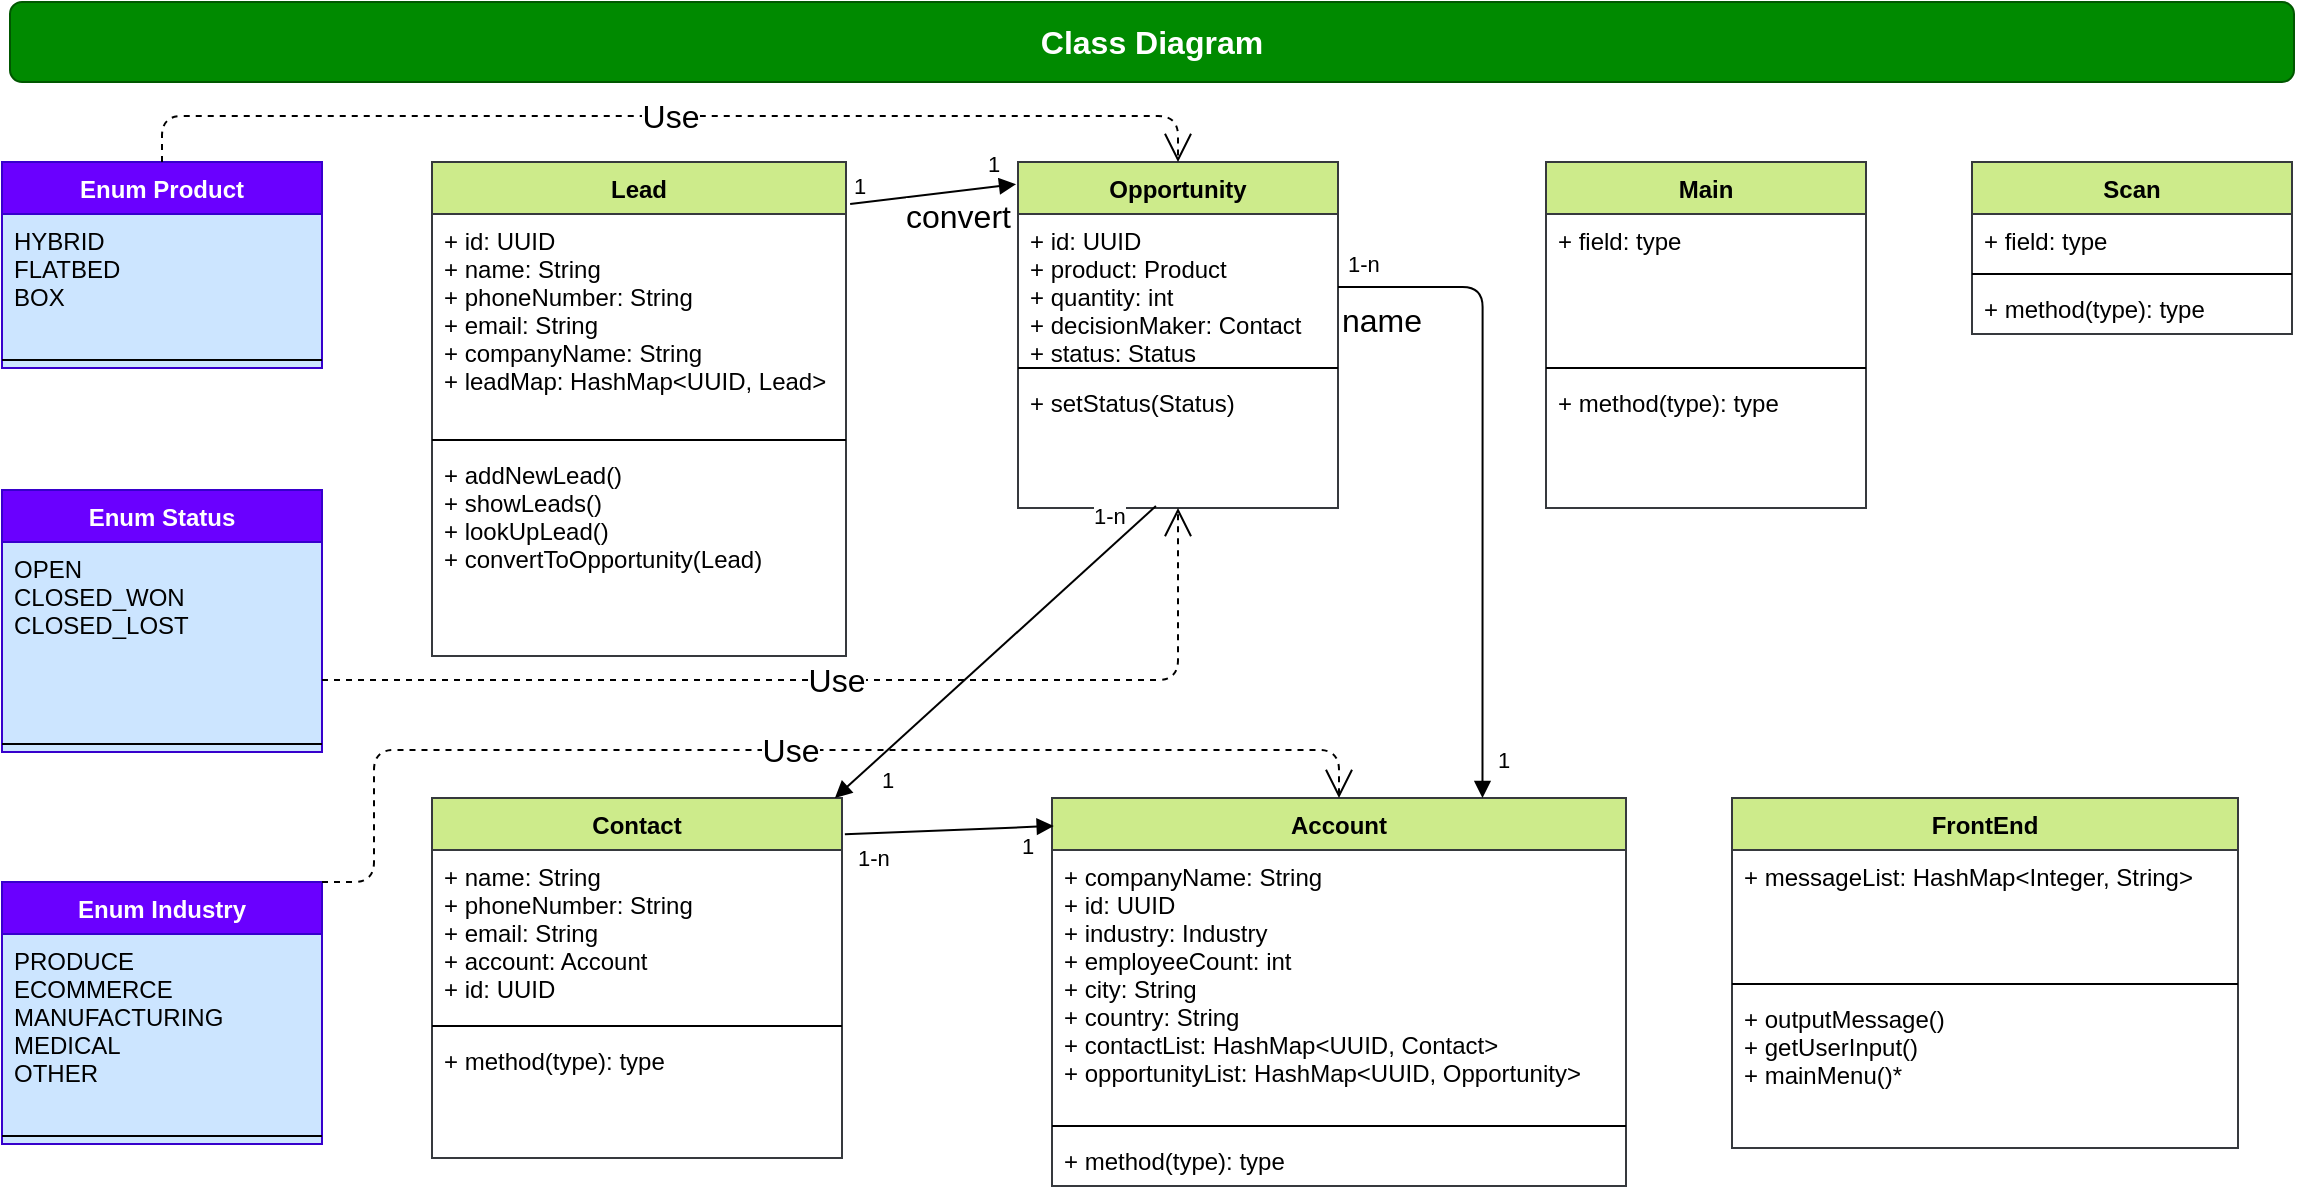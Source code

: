 <mxfile version="14.6.13" type="device"><diagram id="zRnogB2254eo7cq1ihcv" name="Page-1"><mxGraphModel dx="1422" dy="1960" grid="0" gridSize="10" guides="1" tooltips="1" connect="1" arrows="1" fold="1" page="1" pageScale="1" pageWidth="827" pageHeight="1169" math="0" shadow="0"><root><mxCell id="0"/><mxCell id="1" parent="0"/><mxCell id="IQnJFdTCfPWkzdvYTakq-2" value="&lt;font style=&quot;font-size: 16px&quot;&gt;&lt;b&gt;Class Diagram&lt;/b&gt;&lt;/font&gt;" style="rounded=1;whiteSpace=wrap;html=1;fillColor=#008a00;strokeColor=#005700;fontColor=#ffffff;" parent="1" vertex="1"><mxGeometry x="151" y="-140" width="1142" height="40" as="geometry"/></mxCell><mxCell id="IQnJFdTCfPWkzdvYTakq-8" value="Enum Product&#xA;" style="swimlane;fontStyle=1;align=center;verticalAlign=top;childLayout=stackLayout;horizontal=1;startSize=26;horizontalStack=0;resizeParent=1;resizeParentMax=0;resizeLast=0;collapsible=1;marginBottom=0;fillColor=#6a00ff;strokeColor=#3700CC;swimlaneFillColor=#CCE5FF;fontColor=#ffffff;" parent="1" vertex="1"><mxGeometry x="147" y="-60" width="160" height="103" as="geometry"/></mxCell><mxCell id="IQnJFdTCfPWkzdvYTakq-9" value="HYBRID&#xA;FLATBED&#xA;BOX&#xA;&#xA;" style="text;strokeColor=none;fillColor=none;align=left;verticalAlign=top;spacingLeft=4;spacingRight=4;overflow=hidden;rotatable=0;points=[[0,0.5],[1,0.5]];portConstraint=eastwest;" parent="IQnJFdTCfPWkzdvYTakq-8" vertex="1"><mxGeometry y="26" width="160" height="69" as="geometry"/></mxCell><mxCell id="IQnJFdTCfPWkzdvYTakq-10" value="" style="line;strokeWidth=1;fillColor=none;align=left;verticalAlign=middle;spacingTop=-1;spacingLeft=3;spacingRight=3;rotatable=0;labelPosition=right;points=[];portConstraint=eastwest;" parent="IQnJFdTCfPWkzdvYTakq-8" vertex="1"><mxGeometry y="95" width="160" height="8" as="geometry"/></mxCell><mxCell id="IQnJFdTCfPWkzdvYTakq-12" value="Contact" style="swimlane;fontStyle=1;align=center;verticalAlign=top;childLayout=stackLayout;horizontal=1;startSize=26;horizontalStack=0;resizeParent=1;resizeParentMax=0;resizeLast=0;collapsible=1;marginBottom=0;fillColor=#cdeb8b;strokeColor=#36393d;" parent="1" vertex="1"><mxGeometry x="362" y="258" width="205" height="180" as="geometry"/></mxCell><mxCell id="IQnJFdTCfPWkzdvYTakq-13" value="+ name: String&#xA;+ phoneNumber: String&#xA;+ email: String&#xA;+ account: Account&#xA;+ id: UUID&#xA;&#xA;&#xA;" style="text;strokeColor=none;fillColor=none;align=left;verticalAlign=top;spacingLeft=4;spacingRight=4;overflow=hidden;rotatable=0;points=[[0,0.5],[1,0.5]];portConstraint=eastwest;" parent="IQnJFdTCfPWkzdvYTakq-12" vertex="1"><mxGeometry y="26" width="205" height="84" as="geometry"/></mxCell><mxCell id="IQnJFdTCfPWkzdvYTakq-14" value="" style="line;strokeWidth=1;fillColor=none;align=left;verticalAlign=middle;spacingTop=-1;spacingLeft=3;spacingRight=3;rotatable=0;labelPosition=right;points=[];portConstraint=eastwest;" parent="IQnJFdTCfPWkzdvYTakq-12" vertex="1"><mxGeometry y="110" width="205" height="8" as="geometry"/></mxCell><mxCell id="IQnJFdTCfPWkzdvYTakq-15" value="+ method(type): type" style="text;strokeColor=none;fillColor=none;align=left;verticalAlign=top;spacingLeft=4;spacingRight=4;overflow=hidden;rotatable=0;points=[[0,0.5],[1,0.5]];portConstraint=eastwest;" parent="IQnJFdTCfPWkzdvYTakq-12" vertex="1"><mxGeometry y="118" width="205" height="62" as="geometry"/></mxCell><mxCell id="IQnJFdTCfPWkzdvYTakq-24" value="Main" style="swimlane;fontStyle=1;align=center;verticalAlign=top;childLayout=stackLayout;horizontal=1;startSize=26;horizontalStack=0;resizeParent=1;resizeParentMax=0;resizeLast=0;collapsible=1;marginBottom=0;fillColor=#cdeb8b;strokeColor=#36393d;" parent="1" vertex="1"><mxGeometry x="919" y="-60" width="160" height="173" as="geometry"/></mxCell><mxCell id="IQnJFdTCfPWkzdvYTakq-25" value="+ field: type" style="text;strokeColor=none;fillColor=none;align=left;verticalAlign=top;spacingLeft=4;spacingRight=4;overflow=hidden;rotatable=0;points=[[0,0.5],[1,0.5]];portConstraint=eastwest;" parent="IQnJFdTCfPWkzdvYTakq-24" vertex="1"><mxGeometry y="26" width="160" height="73" as="geometry"/></mxCell><mxCell id="IQnJFdTCfPWkzdvYTakq-26" value="" style="line;strokeWidth=1;fillColor=none;align=left;verticalAlign=middle;spacingTop=-1;spacingLeft=3;spacingRight=3;rotatable=0;labelPosition=right;points=[];portConstraint=eastwest;" parent="IQnJFdTCfPWkzdvYTakq-24" vertex="1"><mxGeometry y="99" width="160" height="8" as="geometry"/></mxCell><mxCell id="IQnJFdTCfPWkzdvYTakq-27" value="+ method(type): type" style="text;strokeColor=none;fillColor=none;align=left;verticalAlign=top;spacingLeft=4;spacingRight=4;overflow=hidden;rotatable=0;points=[[0,0.5],[1,0.5]];portConstraint=eastwest;" parent="IQnJFdTCfPWkzdvYTakq-24" vertex="1"><mxGeometry y="107" width="160" height="66" as="geometry"/></mxCell><mxCell id="IQnJFdTCfPWkzdvYTakq-40" value="Enum Status&#xA; " style="swimlane;fontStyle=1;align=center;verticalAlign=top;childLayout=stackLayout;horizontal=1;startSize=26;horizontalStack=0;resizeParent=1;resizeParentMax=0;resizeLast=0;collapsible=1;marginBottom=0;fillColor=#6a00ff;strokeColor=#3700CC;swimlaneFillColor=#CCE5FF;fontColor=#ffffff;" parent="1" vertex="1"><mxGeometry x="147" y="104" width="160" height="131" as="geometry"/></mxCell><mxCell id="IQnJFdTCfPWkzdvYTakq-41" value="OPEN&#xA;CLOSED_WON&#xA;CLOSED_LOST&#xA;" style="text;strokeColor=none;fillColor=none;align=left;verticalAlign=top;spacingLeft=4;spacingRight=4;overflow=hidden;rotatable=0;points=[[0,0.5],[1,0.5]];portConstraint=eastwest;" parent="IQnJFdTCfPWkzdvYTakq-40" vertex="1"><mxGeometry y="26" width="160" height="97" as="geometry"/></mxCell><mxCell id="IQnJFdTCfPWkzdvYTakq-42" value="" style="line;strokeWidth=1;fillColor=none;align=left;verticalAlign=middle;spacingTop=-1;spacingLeft=3;spacingRight=3;rotatable=0;labelPosition=right;points=[];portConstraint=eastwest;" parent="IQnJFdTCfPWkzdvYTakq-40" vertex="1"><mxGeometry y="123" width="160" height="8" as="geometry"/></mxCell><mxCell id="IQnJFdTCfPWkzdvYTakq-44" value="Account" style="swimlane;fontStyle=1;align=center;verticalAlign=top;childLayout=stackLayout;horizontal=1;startSize=26;horizontalStack=0;resizeParent=1;resizeParentMax=0;resizeLast=0;collapsible=1;marginBottom=0;fillColor=#cdeb8b;strokeColor=#36393d;" parent="1" vertex="1"><mxGeometry x="672" y="258" width="287" height="194" as="geometry"/></mxCell><mxCell id="IQnJFdTCfPWkzdvYTakq-45" value="+ companyName: String&#xA;+ id: UUID&#xA;+ industry: Industry&#xA;+ employeeCount: int&#xA;+ city: String&#xA;+ country: String&#xA;+ contactList: HashMap&lt;UUID, Contact&gt;&#xA;+ opportunityList: HashMap&lt;UUID, Opportunity&gt;&#xA;&#xA;&#xA;" style="text;strokeColor=none;fillColor=none;align=left;verticalAlign=top;spacingLeft=4;spacingRight=4;overflow=hidden;rotatable=0;points=[[0,0.5],[1,0.5]];portConstraint=eastwest;" parent="IQnJFdTCfPWkzdvYTakq-44" vertex="1"><mxGeometry y="26" width="287" height="134" as="geometry"/></mxCell><mxCell id="IQnJFdTCfPWkzdvYTakq-46" value="" style="line;strokeWidth=1;fillColor=none;align=left;verticalAlign=middle;spacingTop=-1;spacingLeft=3;spacingRight=3;rotatable=0;labelPosition=right;points=[];portConstraint=eastwest;" parent="IQnJFdTCfPWkzdvYTakq-44" vertex="1"><mxGeometry y="160" width="287" height="8" as="geometry"/></mxCell><mxCell id="IQnJFdTCfPWkzdvYTakq-47" value="+ method(type): type" style="text;strokeColor=none;fillColor=none;align=left;verticalAlign=top;spacingLeft=4;spacingRight=4;overflow=hidden;rotatable=0;points=[[0,0.5],[1,0.5]];portConstraint=eastwest;" parent="IQnJFdTCfPWkzdvYTakq-44" vertex="1"><mxGeometry y="168" width="287" height="26" as="geometry"/></mxCell><mxCell id="IQnJFdTCfPWkzdvYTakq-48" value="Enum Industry&#xA;" style="swimlane;fontStyle=1;align=center;verticalAlign=top;childLayout=stackLayout;horizontal=1;startSize=26;horizontalStack=0;resizeParent=1;resizeParentMax=0;resizeLast=0;collapsible=1;marginBottom=0;fillColor=#6a00ff;strokeColor=#3700CC;swimlaneFillColor=#CCE5FF;fontColor=#ffffff;" parent="1" vertex="1"><mxGeometry x="147" y="300" width="160" height="131" as="geometry"/></mxCell><mxCell id="IQnJFdTCfPWkzdvYTakq-49" value="PRODUCE&#xA;ECOMMERCE&#xA;MANUFACTURING&#xA;MEDICAL&#xA;OTHER&#xA;" style="text;strokeColor=none;fillColor=none;align=left;verticalAlign=top;spacingLeft=4;spacingRight=4;overflow=hidden;rotatable=0;points=[[0,0.5],[1,0.5]];portConstraint=eastwest;" parent="IQnJFdTCfPWkzdvYTakq-48" vertex="1"><mxGeometry y="26" width="160" height="97" as="geometry"/></mxCell><mxCell id="IQnJFdTCfPWkzdvYTakq-50" value="" style="line;strokeWidth=1;fillColor=none;align=left;verticalAlign=middle;spacingTop=-1;spacingLeft=3;spacingRight=3;rotatable=0;labelPosition=right;points=[];portConstraint=eastwest;" parent="IQnJFdTCfPWkzdvYTakq-48" vertex="1"><mxGeometry y="123" width="160" height="8" as="geometry"/></mxCell><mxCell id="IQnJFdTCfPWkzdvYTakq-51" value="FrontEnd" style="swimlane;fontStyle=1;align=center;verticalAlign=top;childLayout=stackLayout;horizontal=1;startSize=26;horizontalStack=0;resizeParent=1;resizeParentMax=0;resizeLast=0;collapsible=1;marginBottom=0;fillColor=#cdeb8b;strokeColor=#36393d;" parent="1" vertex="1"><mxGeometry x="1012" y="258" width="253" height="175" as="geometry"/></mxCell><mxCell id="IQnJFdTCfPWkzdvYTakq-52" value="+ messageList: HashMap&lt;Integer, String&gt;" style="text;strokeColor=none;fillColor=none;align=left;verticalAlign=top;spacingLeft=4;spacingRight=4;overflow=hidden;rotatable=0;points=[[0,0.5],[1,0.5]];portConstraint=eastwest;" parent="IQnJFdTCfPWkzdvYTakq-51" vertex="1"><mxGeometry y="26" width="253" height="63" as="geometry"/></mxCell><mxCell id="IQnJFdTCfPWkzdvYTakq-53" value="" style="line;strokeWidth=1;fillColor=none;align=left;verticalAlign=middle;spacingTop=-1;spacingLeft=3;spacingRight=3;rotatable=0;labelPosition=right;points=[];portConstraint=eastwest;" parent="IQnJFdTCfPWkzdvYTakq-51" vertex="1"><mxGeometry y="89" width="253" height="8" as="geometry"/></mxCell><mxCell id="IQnJFdTCfPWkzdvYTakq-54" value="+ outputMessage()&#xA;+ getUserInput()&#xA;+ mainMenu()*&#xA;&#xA;" style="text;strokeColor=none;fillColor=none;align=left;verticalAlign=top;spacingLeft=4;spacingRight=4;overflow=hidden;rotatable=0;points=[[0,0.5],[1,0.5]];portConstraint=eastwest;" parent="IQnJFdTCfPWkzdvYTakq-51" vertex="1"><mxGeometry y="97" width="253" height="78" as="geometry"/></mxCell><mxCell id="IQnJFdTCfPWkzdvYTakq-55" value="Lead" style="swimlane;fontStyle=1;align=center;verticalAlign=top;childLayout=stackLayout;horizontal=1;startSize=26;horizontalStack=0;resizeParent=1;resizeParentMax=0;resizeLast=0;collapsible=1;marginBottom=0;fillColor=#cdeb8b;strokeColor=#36393d;" parent="1" vertex="1"><mxGeometry x="362" y="-60" width="207" height="247" as="geometry"/></mxCell><mxCell id="IQnJFdTCfPWkzdvYTakq-56" value="+ id: UUID&#xA;+ name: String&#xA;+ phoneNumber: String&#xA;+ email: String&#xA;+ companyName: String&#xA;+ leadMap: HashMap&lt;UUID, Lead&gt;&#xA;" style="text;strokeColor=none;fillColor=none;align=left;verticalAlign=top;spacingLeft=4;spacingRight=4;overflow=hidden;rotatable=0;points=[[0,0.5],[1,0.5]];portConstraint=eastwest;" parent="IQnJFdTCfPWkzdvYTakq-55" vertex="1"><mxGeometry y="26" width="207" height="109" as="geometry"/></mxCell><mxCell id="IQnJFdTCfPWkzdvYTakq-57" value="" style="line;strokeWidth=1;fillColor=none;align=left;verticalAlign=middle;spacingTop=-1;spacingLeft=3;spacingRight=3;rotatable=0;labelPosition=right;points=[];portConstraint=eastwest;" parent="IQnJFdTCfPWkzdvYTakq-55" vertex="1"><mxGeometry y="135" width="207" height="8" as="geometry"/></mxCell><mxCell id="IQnJFdTCfPWkzdvYTakq-58" value="+ addNewLead()&#xA;+ showLeads()&#xA;+ lookUpLead()&#xA;+ convertToOpportunity(Lead)&#xA;&#xA;&#xA;&#xA;" style="text;strokeColor=none;fillColor=none;align=left;verticalAlign=top;spacingLeft=4;spacingRight=4;overflow=hidden;rotatable=0;points=[[0,0.5],[1,0.5]];portConstraint=eastwest;" parent="IQnJFdTCfPWkzdvYTakq-55" vertex="1"><mxGeometry y="143" width="207" height="104" as="geometry"/></mxCell><mxCell id="IQnJFdTCfPWkzdvYTakq-59" value="Scan" style="swimlane;fontStyle=1;align=center;verticalAlign=top;childLayout=stackLayout;horizontal=1;startSize=26;horizontalStack=0;resizeParent=1;resizeParentMax=0;resizeLast=0;collapsible=1;marginBottom=0;fillColor=#cdeb8b;strokeColor=#36393d;" parent="1" vertex="1"><mxGeometry x="1132" y="-60" width="160" height="86" as="geometry"/></mxCell><mxCell id="IQnJFdTCfPWkzdvYTakq-60" value="+ field: type" style="text;strokeColor=none;fillColor=none;align=left;verticalAlign=top;spacingLeft=4;spacingRight=4;overflow=hidden;rotatable=0;points=[[0,0.5],[1,0.5]];portConstraint=eastwest;" parent="IQnJFdTCfPWkzdvYTakq-59" vertex="1"><mxGeometry y="26" width="160" height="26" as="geometry"/></mxCell><mxCell id="IQnJFdTCfPWkzdvYTakq-61" value="" style="line;strokeWidth=1;fillColor=none;align=left;verticalAlign=middle;spacingTop=-1;spacingLeft=3;spacingRight=3;rotatable=0;labelPosition=right;points=[];portConstraint=eastwest;" parent="IQnJFdTCfPWkzdvYTakq-59" vertex="1"><mxGeometry y="52" width="160" height="8" as="geometry"/></mxCell><mxCell id="IQnJFdTCfPWkzdvYTakq-62" value="+ method(type): type" style="text;strokeColor=none;fillColor=none;align=left;verticalAlign=top;spacingLeft=4;spacingRight=4;overflow=hidden;rotatable=0;points=[[0,0.5],[1,0.5]];portConstraint=eastwest;" parent="IQnJFdTCfPWkzdvYTakq-59" vertex="1"><mxGeometry y="60" width="160" height="26" as="geometry"/></mxCell><mxCell id="IQnJFdTCfPWkzdvYTakq-64" value="Opportunity" style="swimlane;fontStyle=1;align=center;verticalAlign=top;childLayout=stackLayout;horizontal=1;startSize=26;horizontalStack=0;resizeParent=1;resizeParentMax=0;resizeLast=0;collapsible=1;marginBottom=0;fillColor=#cdeb8b;strokeColor=#36393d;" parent="1" vertex="1"><mxGeometry x="655" y="-60" width="160" height="173" as="geometry"/></mxCell><mxCell id="IQnJFdTCfPWkzdvYTakq-65" value="+ id: UUID&#xA;+ product: Product&#xA;+ quantity: int&#xA;+ decisionMaker: Contact&#xA;+ status: Status&#xA;&#xA;&#xA;" style="text;strokeColor=none;fillColor=none;align=left;verticalAlign=top;spacingLeft=4;spacingRight=4;overflow=hidden;rotatable=0;points=[[0,0.5],[1,0.5]];portConstraint=eastwest;" parent="IQnJFdTCfPWkzdvYTakq-64" vertex="1"><mxGeometry y="26" width="160" height="73" as="geometry"/></mxCell><mxCell id="IQnJFdTCfPWkzdvYTakq-66" value="" style="line;strokeWidth=1;fillColor=none;align=left;verticalAlign=middle;spacingTop=-1;spacingLeft=3;spacingRight=3;rotatable=0;labelPosition=right;points=[];portConstraint=eastwest;" parent="IQnJFdTCfPWkzdvYTakq-64" vertex="1"><mxGeometry y="99" width="160" height="8" as="geometry"/></mxCell><mxCell id="IQnJFdTCfPWkzdvYTakq-67" value="+ setStatus(Status)" style="text;strokeColor=none;fillColor=none;align=left;verticalAlign=top;spacingLeft=4;spacingRight=4;overflow=hidden;rotatable=0;points=[[0,0.5],[1,0.5]];portConstraint=eastwest;" parent="IQnJFdTCfPWkzdvYTakq-64" vertex="1"><mxGeometry y="107" width="160" height="66" as="geometry"/></mxCell><mxCell id="IQnJFdTCfPWkzdvYTakq-68" value="convert" style="endArrow=block;endFill=1;html=1;align=left;verticalAlign=top;fontSize=16;exitX=1.01;exitY=-0.046;exitDx=0;exitDy=0;exitPerimeter=0;entryX=-0.006;entryY=0.064;entryDx=0;entryDy=0;entryPerimeter=0;" parent="1" source="IQnJFdTCfPWkzdvYTakq-56" target="IQnJFdTCfPWkzdvYTakq-64" edge="1"><mxGeometry x="-0.356" y="7" relative="1" as="geometry"><mxPoint x="638" y="139" as="sourcePoint"/><mxPoint x="798" y="139" as="targetPoint"/><mxPoint as="offset"/></mxGeometry></mxCell><mxCell id="IQnJFdTCfPWkzdvYTakq-69" value="1" style="edgeLabel;resizable=0;html=1;align=left;verticalAlign=bottom;" parent="IQnJFdTCfPWkzdvYTakq-68" connectable="0" vertex="1"><mxGeometry x="-1" relative="1" as="geometry"/></mxCell><mxCell id="IQnJFdTCfPWkzdvYTakq-70" value="1" style="edgeLabel;resizable=0;html=1;align=left;verticalAlign=bottom;" parent="1" connectable="0" vertex="1"><mxGeometry x="581.07" y="-29.014" as="geometry"><mxPoint x="57" y="-21" as="offset"/></mxGeometry></mxCell><mxCell id="IQnJFdTCfPWkzdvYTakq-71" value="" style="endArrow=block;endFill=1;html=1;align=left;verticalAlign=top;fontSize=16;exitX=0.431;exitY=0.985;exitDx=0;exitDy=0;exitPerimeter=0;" parent="1" source="IQnJFdTCfPWkzdvYTakq-67" target="IQnJFdTCfPWkzdvYTakq-12" edge="1"><mxGeometry x="-1" relative="1" as="geometry"><mxPoint x="737" y="163" as="sourcePoint"/><mxPoint x="897" y="163" as="targetPoint"/></mxGeometry></mxCell><mxCell id="IQnJFdTCfPWkzdvYTakq-72" value="1-n" style="edgeLabel;resizable=0;html=1;align=left;verticalAlign=bottom;" parent="IQnJFdTCfPWkzdvYTakq-71" connectable="0" vertex="1"><mxGeometry x="-1" relative="1" as="geometry"><mxPoint x="-33" y="13" as="offset"/></mxGeometry></mxCell><mxCell id="IQnJFdTCfPWkzdvYTakq-73" value="1" style="edgeLabel;resizable=0;html=1;align=left;verticalAlign=bottom;" parent="1" connectable="0" vertex="1"><mxGeometry x="585.0" y="257.996" as="geometry"/></mxCell><mxCell id="IQnJFdTCfPWkzdvYTakq-74" value="" style="endArrow=block;endFill=1;html=1;align=left;verticalAlign=top;fontSize=16;entryX=0.003;entryY=0.072;entryDx=0;entryDy=0;entryPerimeter=0;exitX=1.007;exitY=0.101;exitDx=0;exitDy=0;exitPerimeter=0;" parent="1" source="IQnJFdTCfPWkzdvYTakq-12" target="IQnJFdTCfPWkzdvYTakq-44" edge="1"><mxGeometry x="-1" relative="1" as="geometry"><mxPoint x="733.96" y="127.026" as="sourcePoint"/><mxPoint x="575.6" y="268" as="targetPoint"/></mxGeometry></mxCell><mxCell id="IQnJFdTCfPWkzdvYTakq-76" value="1-n" style="edgeLabel;resizable=0;html=1;align=left;verticalAlign=bottom;" parent="1" connectable="0" vertex="1"><mxGeometry x="573.0" y="296.996" as="geometry"/></mxCell><mxCell id="IQnJFdTCfPWkzdvYTakq-77" value="1" style="edgeLabel;resizable=0;html=1;align=left;verticalAlign=bottom;" parent="1" connectable="0" vertex="1"><mxGeometry x="655.0" y="290.996" as="geometry"/></mxCell><mxCell id="IQnJFdTCfPWkzdvYTakq-78" value="Use" style="endArrow=open;endSize=12;dashed=1;html=1;fontSize=16;edgeStyle=orthogonalEdgeStyle;" parent="1" source="IQnJFdTCfPWkzdvYTakq-41" target="IQnJFdTCfPWkzdvYTakq-67" edge="1"><mxGeometry width="160" relative="1" as="geometry"><mxPoint x="331" y="216" as="sourcePoint"/><mxPoint x="491" y="216" as="targetPoint"/><Array as="points"><mxPoint x="735" y="199"/></Array></mxGeometry></mxCell><mxCell id="IQnJFdTCfPWkzdvYTakq-79" value="Use" style="endArrow=open;endSize=12;dashed=1;html=1;fontSize=16;edgeStyle=orthogonalEdgeStyle;entryX=0.5;entryY=0;entryDx=0;entryDy=0;exitX=1;exitY=0;exitDx=0;exitDy=0;" parent="1" source="IQnJFdTCfPWkzdvYTakq-48" target="IQnJFdTCfPWkzdvYTakq-44" edge="1"><mxGeometry width="160" relative="1" as="geometry"><mxPoint x="317" y="209" as="sourcePoint"/><mxPoint x="745" y="123" as="targetPoint"/><Array as="points"><mxPoint x="333" y="300"/><mxPoint x="333" y="234"/><mxPoint x="816" y="234"/></Array></mxGeometry></mxCell><mxCell id="IQnJFdTCfPWkzdvYTakq-80" value="Use" style="endArrow=open;endSize=12;dashed=1;html=1;fontSize=16;edgeStyle=orthogonalEdgeStyle;entryX=0.5;entryY=0;entryDx=0;entryDy=0;exitX=0.5;exitY=0;exitDx=0;exitDy=0;" parent="1" source="IQnJFdTCfPWkzdvYTakq-8" target="IQnJFdTCfPWkzdvYTakq-64" edge="1"><mxGeometry width="160" relative="1" as="geometry"><mxPoint x="204" y="-17" as="sourcePoint"/><mxPoint x="712.5" y="-59" as="targetPoint"/><Array as="points"><mxPoint x="227" y="-83"/><mxPoint x="735" y="-83"/></Array></mxGeometry></mxCell><mxCell id="IQnJFdTCfPWkzdvYTakq-81" value="name" style="endArrow=block;endFill=1;html=1;edgeStyle=orthogonalEdgeStyle;align=left;verticalAlign=top;fontSize=16;entryX=0.75;entryY=0;entryDx=0;entryDy=0;" parent="1" source="IQnJFdTCfPWkzdvYTakq-65" target="IQnJFdTCfPWkzdvYTakq-44" edge="1"><mxGeometry x="-1" relative="1" as="geometry"><mxPoint x="680" y="135" as="sourcePoint"/><mxPoint x="840" y="135" as="targetPoint"/></mxGeometry></mxCell><mxCell id="IQnJFdTCfPWkzdvYTakq-82" value="1" style="edgeLabel;resizable=0;html=1;align=left;verticalAlign=bottom;" parent="IQnJFdTCfPWkzdvYTakq-81" connectable="0" vertex="1"><mxGeometry x="-1" relative="1" as="geometry"><mxPoint x="78" y="245" as="offset"/></mxGeometry></mxCell><mxCell id="IQnJFdTCfPWkzdvYTakq-83" value="1-n" style="edgeLabel;resizable=0;html=1;align=left;verticalAlign=bottom;" parent="1" connectable="0" vertex="1"><mxGeometry x="818" y="-0.004" as="geometry"/></mxCell></root></mxGraphModel></diagram></mxfile>